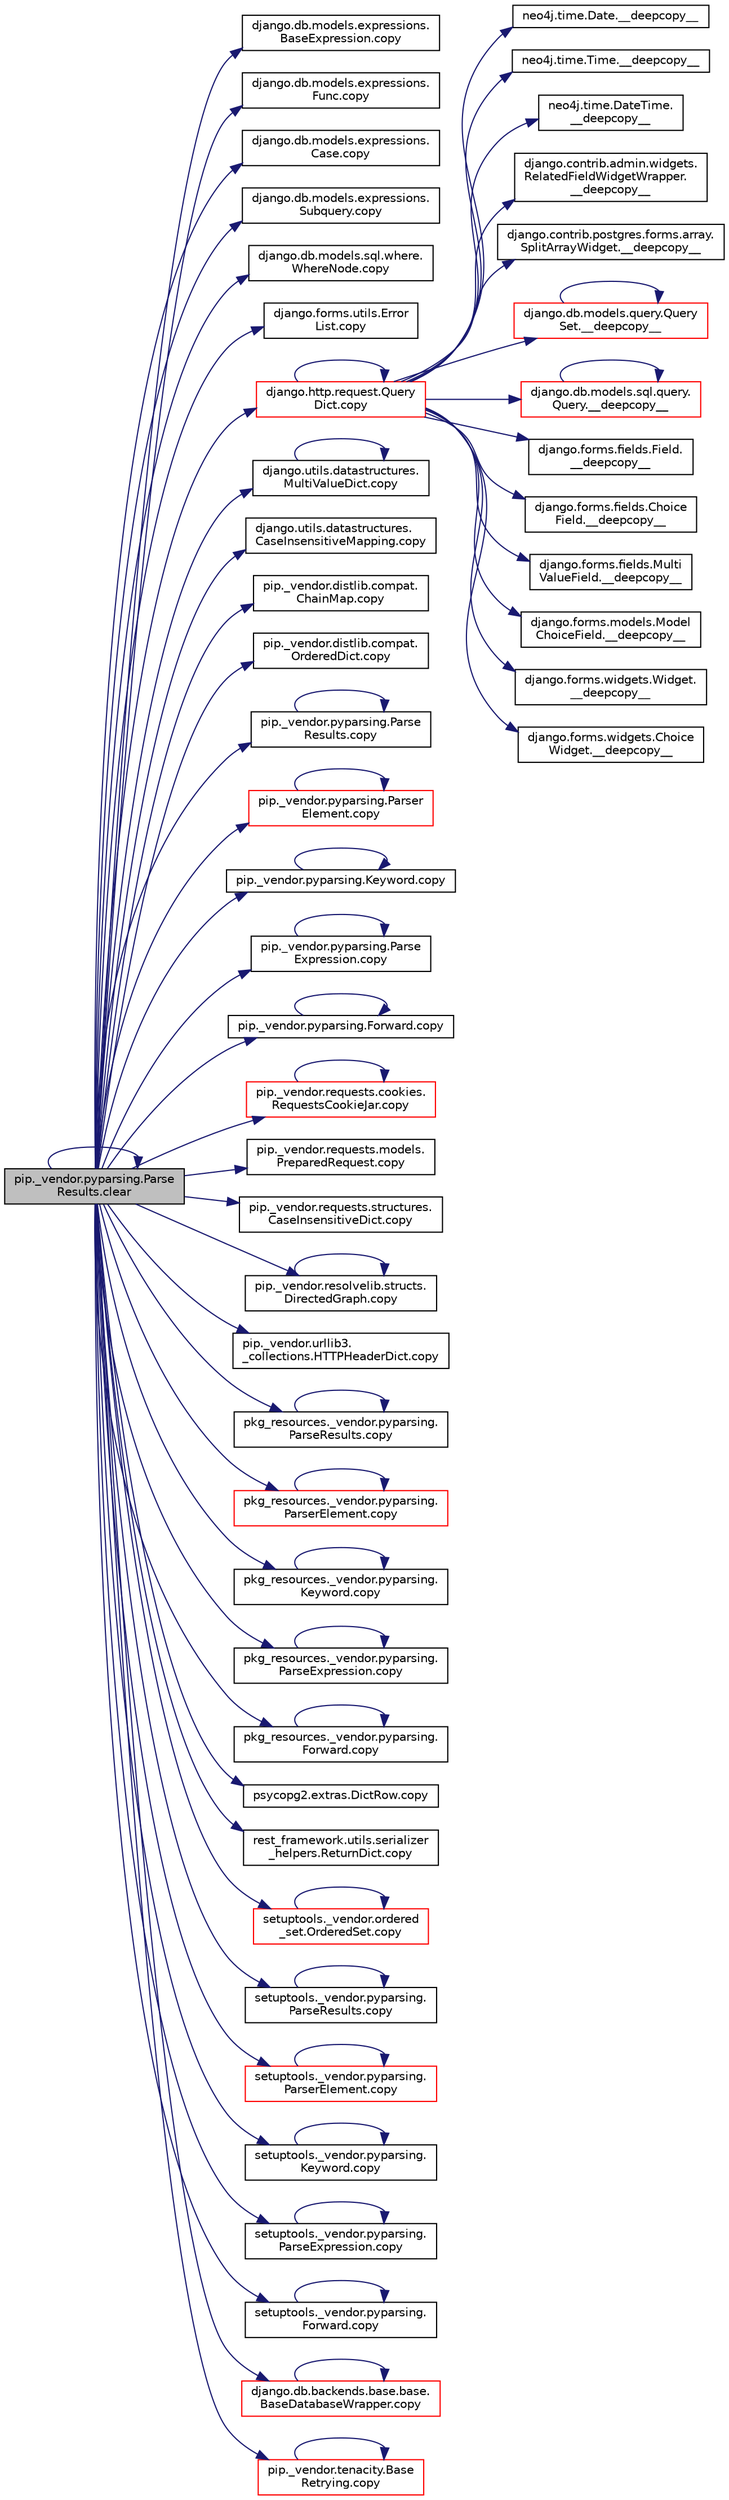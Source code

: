 digraph "pip._vendor.pyparsing.ParseResults.clear"
{
 // LATEX_PDF_SIZE
  edge [fontname="Helvetica",fontsize="10",labelfontname="Helvetica",labelfontsize="10"];
  node [fontname="Helvetica",fontsize="10",shape=record];
  rankdir="LR";
  Node1 [label="pip._vendor.pyparsing.Parse\lResults.clear",height=0.2,width=0.4,color="black", fillcolor="grey75", style="filled", fontcolor="black",tooltip=" "];
  Node1 -> Node1 [color="midnightblue",fontsize="10",style="solid",fontname="Helvetica"];
  Node1 -> Node2 [color="midnightblue",fontsize="10",style="solid",fontname="Helvetica"];
  Node2 [label="django.db.models.expressions.\lBaseExpression.copy",height=0.2,width=0.4,color="black", fillcolor="white", style="filled",URL="$de/d6b/classdjango_1_1db_1_1models_1_1expressions_1_1_base_expression.html#afa2dc964631476d4b33896c1d8fbb291",tooltip=" "];
  Node1 -> Node3 [color="midnightblue",fontsize="10",style="solid",fontname="Helvetica"];
  Node3 [label="django.db.models.expressions.\lFunc.copy",height=0.2,width=0.4,color="black", fillcolor="white", style="filled",URL="$d8/d57/classdjango_1_1db_1_1models_1_1expressions_1_1_func.html#a46db61ba5b52127f08d7efb8b7d1ddd2",tooltip=" "];
  Node1 -> Node4 [color="midnightblue",fontsize="10",style="solid",fontname="Helvetica"];
  Node4 [label="django.db.models.expressions.\lCase.copy",height=0.2,width=0.4,color="black", fillcolor="white", style="filled",URL="$dc/dfd/classdjango_1_1db_1_1models_1_1expressions_1_1_case.html#aceed1eda89585762f9ab19160209a3d7",tooltip=" "];
  Node1 -> Node5 [color="midnightblue",fontsize="10",style="solid",fontname="Helvetica"];
  Node5 [label="django.db.models.expressions.\lSubquery.copy",height=0.2,width=0.4,color="black", fillcolor="white", style="filled",URL="$d9/dc7/classdjango_1_1db_1_1models_1_1expressions_1_1_subquery.html#a3b4faa6d47d163289d175dd11e0aeec8",tooltip=" "];
  Node1 -> Node6 [color="midnightblue",fontsize="10",style="solid",fontname="Helvetica"];
  Node6 [label="django.db.models.sql.where.\lWhereNode.copy",height=0.2,width=0.4,color="black", fillcolor="white", style="filled",URL="$db/da3/classdjango_1_1db_1_1models_1_1sql_1_1where_1_1_where_node.html#aca6b303a34ab7ee1b8f08ffbe3a74856",tooltip=" "];
  Node1 -> Node7 [color="midnightblue",fontsize="10",style="solid",fontname="Helvetica"];
  Node7 [label="django.forms.utils.Error\lList.copy",height=0.2,width=0.4,color="black", fillcolor="white", style="filled",URL="$da/def/classdjango_1_1forms_1_1utils_1_1_error_list.html#ad1519f3b1cd301dc53dce8a20258b660",tooltip=" "];
  Node1 -> Node8 [color="midnightblue",fontsize="10",style="solid",fontname="Helvetica"];
  Node8 [label="django.http.request.Query\lDict.copy",height=0.2,width=0.4,color="red", fillcolor="white", style="filled",URL="$d3/dd6/classdjango_1_1http_1_1request_1_1_query_dict.html#ae0e3cea351ea34f0e9139f73870da81e",tooltip=" "];
  Node8 -> Node9 [color="midnightblue",fontsize="10",style="solid",fontname="Helvetica"];
  Node9 [label="neo4j.time.Date.__deepcopy__",height=0.2,width=0.4,color="black", fillcolor="white", style="filled",URL="$d1/d6f/classneo4j_1_1time_1_1_date.html#a1ef89be8a7b1993f02bb0267c8c4ee37",tooltip=" "];
  Node8 -> Node10 [color="midnightblue",fontsize="10",style="solid",fontname="Helvetica"];
  Node10 [label="neo4j.time.Time.__deepcopy__",height=0.2,width=0.4,color="black", fillcolor="white", style="filled",URL="$db/d2a/classneo4j_1_1time_1_1_time.html#aa24d1dfef70b4976848f7c06b94ef234",tooltip=" "];
  Node8 -> Node11 [color="midnightblue",fontsize="10",style="solid",fontname="Helvetica"];
  Node11 [label="neo4j.time.DateTime.\l__deepcopy__",height=0.2,width=0.4,color="black", fillcolor="white", style="filled",URL="$d4/dcd/classneo4j_1_1time_1_1_date_time.html#a7b2862bdc94bc1dbcf220c896fd5f85c",tooltip=" "];
  Node8 -> Node12 [color="midnightblue",fontsize="10",style="solid",fontname="Helvetica"];
  Node12 [label="django.contrib.admin.widgets.\lRelatedFieldWidgetWrapper.\l__deepcopy__",height=0.2,width=0.4,color="black", fillcolor="white", style="filled",URL="$d0/df0/classdjango_1_1contrib_1_1admin_1_1widgets_1_1_related_field_widget_wrapper.html#ad065c20a49a827c7ec7a58d107b9c7a0",tooltip=" "];
  Node8 -> Node13 [color="midnightblue",fontsize="10",style="solid",fontname="Helvetica"];
  Node13 [label="django.contrib.postgres.forms.array.\lSplitArrayWidget.__deepcopy__",height=0.2,width=0.4,color="black", fillcolor="white", style="filled",URL="$d3/d50/classdjango_1_1contrib_1_1postgres_1_1forms_1_1array_1_1_split_array_widget.html#a605187e5bc3d790a53c0cc1f4b1b82fe",tooltip=" "];
  Node8 -> Node14 [color="midnightblue",fontsize="10",style="solid",fontname="Helvetica"];
  Node14 [label="django.db.models.query.Query\lSet.__deepcopy__",height=0.2,width=0.4,color="red", fillcolor="white", style="filled",URL="$dd/d94/classdjango_1_1db_1_1models_1_1query_1_1_query_set.html#a280d2ca40012f7711a9d604568dc45a5",tooltip="PYTHON MAGIC METHODS #."];
  Node14 -> Node14 [color="midnightblue",fontsize="10",style="solid",fontname="Helvetica"];
  Node8 -> Node47 [color="midnightblue",fontsize="10",style="solid",fontname="Helvetica"];
  Node47 [label="django.db.models.sql.query.\lQuery.__deepcopy__",height=0.2,width=0.4,color="red", fillcolor="white", style="filled",URL="$d6/d30/classdjango_1_1db_1_1models_1_1sql_1_1query_1_1_query.html#a47d0b39c5cf5d7f03c4ce7f394792e9e",tooltip=" "];
  Node47 -> Node47 [color="midnightblue",fontsize="10",style="solid",fontname="Helvetica"];
  Node8 -> Node5505 [color="midnightblue",fontsize="10",style="solid",fontname="Helvetica"];
  Node5505 [label="django.forms.fields.Field.\l__deepcopy__",height=0.2,width=0.4,color="black", fillcolor="white", style="filled",URL="$d2/d0d/classdjango_1_1forms_1_1fields_1_1_field.html#a2d39a693e06a6b0f1d1b9b75943fe735",tooltip=" "];
  Node8 -> Node5506 [color="midnightblue",fontsize="10",style="solid",fontname="Helvetica"];
  Node5506 [label="django.forms.fields.Choice\lField.__deepcopy__",height=0.2,width=0.4,color="black", fillcolor="white", style="filled",URL="$de/d1b/classdjango_1_1forms_1_1fields_1_1_choice_field.html#a0a30d82d0dd62440941d1832a904820a",tooltip=" "];
  Node8 -> Node5507 [color="midnightblue",fontsize="10",style="solid",fontname="Helvetica"];
  Node5507 [label="django.forms.fields.Multi\lValueField.__deepcopy__",height=0.2,width=0.4,color="black", fillcolor="white", style="filled",URL="$da/dea/classdjango_1_1forms_1_1fields_1_1_multi_value_field.html#aa2a133874c0882796db1c769be10a7aa",tooltip=" "];
  Node8 -> Node5508 [color="midnightblue",fontsize="10",style="solid",fontname="Helvetica"];
  Node5508 [label="django.forms.models.Model\lChoiceField.__deepcopy__",height=0.2,width=0.4,color="black", fillcolor="white", style="filled",URL="$d9/d46/classdjango_1_1forms_1_1models_1_1_model_choice_field.html#a9b7d6c0a491c8ab8c38e47bfc6221dfa",tooltip=" "];
  Node8 -> Node5509 [color="midnightblue",fontsize="10",style="solid",fontname="Helvetica"];
  Node5509 [label="django.forms.widgets.Widget.\l__deepcopy__",height=0.2,width=0.4,color="black", fillcolor="white", style="filled",URL="$d4/d5e/classdjango_1_1forms_1_1widgets_1_1_widget.html#ad2dc9b411479e81513cb9bda9a61dc1f",tooltip=" "];
  Node8 -> Node5510 [color="midnightblue",fontsize="10",style="solid",fontname="Helvetica"];
  Node5510 [label="django.forms.widgets.Choice\lWidget.__deepcopy__",height=0.2,width=0.4,color="black", fillcolor="white", style="filled",URL="$d5/d18/classdjango_1_1forms_1_1widgets_1_1_choice_widget.html#ac72e9a25cf0e98d3b1da711ed0e3d7ea",tooltip=" "];
  Node8 -> Node8 [color="midnightblue",fontsize="10",style="solid",fontname="Helvetica"];
  Node1 -> Node1522 [color="midnightblue",fontsize="10",style="solid",fontname="Helvetica"];
  Node1522 [label="django.utils.datastructures.\lMultiValueDict.copy",height=0.2,width=0.4,color="black", fillcolor="white", style="filled",URL="$d5/d02/classdjango_1_1utils_1_1datastructures_1_1_multi_value_dict.html#abdabfcb518a82359daae7eca32c1eb71",tooltip=" "];
  Node1522 -> Node1522 [color="midnightblue",fontsize="10",style="solid",fontname="Helvetica"];
  Node1 -> Node1523 [color="midnightblue",fontsize="10",style="solid",fontname="Helvetica"];
  Node1523 [label="django.utils.datastructures.\lCaseInsensitiveMapping.copy",height=0.2,width=0.4,color="black", fillcolor="white", style="filled",URL="$d4/dc5/classdjango_1_1utils_1_1datastructures_1_1_case_insensitive_mapping.html#a4d2b3c5a2b46d9c9345350692654d1ba",tooltip=" "];
  Node1 -> Node1524 [color="midnightblue",fontsize="10",style="solid",fontname="Helvetica"];
  Node1524 [label="pip._vendor.distlib.compat.\lChainMap.copy",height=0.2,width=0.4,color="black", fillcolor="white", style="filled",URL="$d2/d2d/classpip_1_1__vendor_1_1distlib_1_1compat_1_1_chain_map.html#a79bb031e9815e2b0758e592e77fee435",tooltip=" "];
  Node1 -> Node1525 [color="midnightblue",fontsize="10",style="solid",fontname="Helvetica"];
  Node1525 [label="pip._vendor.distlib.compat.\lOrderedDict.copy",height=0.2,width=0.4,color="black", fillcolor="white", style="filled",URL="$d8/dae/classpip_1_1__vendor_1_1distlib_1_1compat_1_1_ordered_dict.html#aeb6f65561b7f0b7502e895d21754dc87",tooltip=" "];
  Node1 -> Node1526 [color="midnightblue",fontsize="10",style="solid",fontname="Helvetica"];
  Node1526 [label="pip._vendor.pyparsing.Parse\lResults.copy",height=0.2,width=0.4,color="black", fillcolor="white", style="filled",URL="$d3/d5b/classpip_1_1__vendor_1_1pyparsing_1_1_parse_results.html#ad78b103022f20dd4457aea6f28db7cf3",tooltip=" "];
  Node1526 -> Node1526 [color="midnightblue",fontsize="10",style="solid",fontname="Helvetica"];
  Node1 -> Node1527 [color="midnightblue",fontsize="10",style="solid",fontname="Helvetica"];
  Node1527 [label="pip._vendor.pyparsing.Parser\lElement.copy",height=0.2,width=0.4,color="red", fillcolor="white", style="filled",URL="$df/d7f/classpip_1_1__vendor_1_1pyparsing_1_1_parser_element.html#a75be54cde38c4a6293d9518caf6fc43b",tooltip=" "];
  Node1527 -> Node1527 [color="midnightblue",fontsize="10",style="solid",fontname="Helvetica"];
  Node1 -> Node1556 [color="midnightblue",fontsize="10",style="solid",fontname="Helvetica"];
  Node1556 [label="pip._vendor.pyparsing.Keyword.copy",height=0.2,width=0.4,color="black", fillcolor="white", style="filled",URL="$d3/d6f/classpip_1_1__vendor_1_1pyparsing_1_1_keyword.html#afff45f4f834d3fd2e30847f31978fe81",tooltip=" "];
  Node1556 -> Node1556 [color="midnightblue",fontsize="10",style="solid",fontname="Helvetica"];
  Node1 -> Node1557 [color="midnightblue",fontsize="10",style="solid",fontname="Helvetica"];
  Node1557 [label="pip._vendor.pyparsing.Parse\lExpression.copy",height=0.2,width=0.4,color="black", fillcolor="white", style="filled",URL="$d3/d90/classpip_1_1__vendor_1_1pyparsing_1_1_parse_expression.html#a86fe5bce370ec91fa10691ae2b0cb07a",tooltip=" "];
  Node1557 -> Node1557 [color="midnightblue",fontsize="10",style="solid",fontname="Helvetica"];
  Node1 -> Node1558 [color="midnightblue",fontsize="10",style="solid",fontname="Helvetica"];
  Node1558 [label="pip._vendor.pyparsing.Forward.copy",height=0.2,width=0.4,color="black", fillcolor="white", style="filled",URL="$de/dd9/classpip_1_1__vendor_1_1pyparsing_1_1_forward.html#a7adf9a89cc8eee3ce83a1dc689bdeb7e",tooltip=" "];
  Node1558 -> Node1558 [color="midnightblue",fontsize="10",style="solid",fontname="Helvetica"];
  Node1 -> Node1559 [color="midnightblue",fontsize="10",style="solid",fontname="Helvetica"];
  Node1559 [label="pip._vendor.requests.cookies.\lRequestsCookieJar.copy",height=0.2,width=0.4,color="red", fillcolor="white", style="filled",URL="$d9/d08/classpip_1_1__vendor_1_1requests_1_1cookies_1_1_requests_cookie_jar.html#a801ff4488eff857bc42bd3bf58972ad3",tooltip=" "];
  Node1559 -> Node1559 [color="midnightblue",fontsize="10",style="solid",fontname="Helvetica"];
  Node1 -> Node1561 [color="midnightblue",fontsize="10",style="solid",fontname="Helvetica"];
  Node1561 [label="pip._vendor.requests.models.\lPreparedRequest.copy",height=0.2,width=0.4,color="black", fillcolor="white", style="filled",URL="$d2/d5c/classpip_1_1__vendor_1_1requests_1_1models_1_1_prepared_request.html#a5b5d99f03817bf8a966f5e83fcd099d3",tooltip=" "];
  Node1 -> Node1562 [color="midnightblue",fontsize="10",style="solid",fontname="Helvetica"];
  Node1562 [label="pip._vendor.requests.structures.\lCaseInsensitiveDict.copy",height=0.2,width=0.4,color="black", fillcolor="white", style="filled",URL="$d3/de3/classpip_1_1__vendor_1_1requests_1_1structures_1_1_case_insensitive_dict.html#ab09b26ce2f2055bd81f41caa028d0a0d",tooltip=" "];
  Node1 -> Node1563 [color="midnightblue",fontsize="10",style="solid",fontname="Helvetica"];
  Node1563 [label="pip._vendor.resolvelib.structs.\lDirectedGraph.copy",height=0.2,width=0.4,color="black", fillcolor="white", style="filled",URL="$df/de0/classpip_1_1__vendor_1_1resolvelib_1_1structs_1_1_directed_graph.html#ab09f3a6d77cd6cd7054fd4910e89ce9a",tooltip=" "];
  Node1563 -> Node1563 [color="midnightblue",fontsize="10",style="solid",fontname="Helvetica"];
  Node1 -> Node1564 [color="midnightblue",fontsize="10",style="solid",fontname="Helvetica"];
  Node1564 [label="pip._vendor.urllib3.\l_collections.HTTPHeaderDict.copy",height=0.2,width=0.4,color="black", fillcolor="white", style="filled",URL="$d8/dc7/classpip_1_1__vendor_1_1urllib3_1_1__collections_1_1_h_t_t_p_header_dict.html#ab5c4bd378ca90dc502b78b3664f50b94",tooltip=" "];
  Node1 -> Node1565 [color="midnightblue",fontsize="10",style="solid",fontname="Helvetica"];
  Node1565 [label="pkg_resources._vendor.pyparsing.\lParseResults.copy",height=0.2,width=0.4,color="black", fillcolor="white", style="filled",URL="$d3/d93/classpkg__resources_1_1__vendor_1_1pyparsing_1_1_parse_results.html#a2a61c21c96962723ec37cbbec5f3e583",tooltip=" "];
  Node1565 -> Node1565 [color="midnightblue",fontsize="10",style="solid",fontname="Helvetica"];
  Node1 -> Node1566 [color="midnightblue",fontsize="10",style="solid",fontname="Helvetica"];
  Node1566 [label="pkg_resources._vendor.pyparsing.\lParserElement.copy",height=0.2,width=0.4,color="red", fillcolor="white", style="filled",URL="$de/df0/classpkg__resources_1_1__vendor_1_1pyparsing_1_1_parser_element.html#a4bd956ef315744a6fda3bfa660121750",tooltip=" "];
  Node1566 -> Node1566 [color="midnightblue",fontsize="10",style="solid",fontname="Helvetica"];
  Node1 -> Node1570 [color="midnightblue",fontsize="10",style="solid",fontname="Helvetica"];
  Node1570 [label="pkg_resources._vendor.pyparsing.\lKeyword.copy",height=0.2,width=0.4,color="black", fillcolor="white", style="filled",URL="$d2/d24/classpkg__resources_1_1__vendor_1_1pyparsing_1_1_keyword.html#a52488aef63a7f6685d6f7f647c571fec",tooltip=" "];
  Node1570 -> Node1570 [color="midnightblue",fontsize="10",style="solid",fontname="Helvetica"];
  Node1 -> Node1571 [color="midnightblue",fontsize="10",style="solid",fontname="Helvetica"];
  Node1571 [label="pkg_resources._vendor.pyparsing.\lParseExpression.copy",height=0.2,width=0.4,color="black", fillcolor="white", style="filled",URL="$d4/d3a/classpkg__resources_1_1__vendor_1_1pyparsing_1_1_parse_expression.html#a933c4e7e560659c0b4db924fc3ee65bf",tooltip=" "];
  Node1571 -> Node1571 [color="midnightblue",fontsize="10",style="solid",fontname="Helvetica"];
  Node1 -> Node1572 [color="midnightblue",fontsize="10",style="solid",fontname="Helvetica"];
  Node1572 [label="pkg_resources._vendor.pyparsing.\lForward.copy",height=0.2,width=0.4,color="black", fillcolor="white", style="filled",URL="$da/d8a/classpkg__resources_1_1__vendor_1_1pyparsing_1_1_forward.html#a6fbcb53f442c389dce526b5e503c48a6",tooltip=" "];
  Node1572 -> Node1572 [color="midnightblue",fontsize="10",style="solid",fontname="Helvetica"];
  Node1 -> Node1573 [color="midnightblue",fontsize="10",style="solid",fontname="Helvetica"];
  Node1573 [label="psycopg2.extras.DictRow.copy",height=0.2,width=0.4,color="black", fillcolor="white", style="filled",URL="$dc/d7b/classpsycopg2_1_1extras_1_1_dict_row.html#ad8635e0a7849a196e38b232c83cf5af3",tooltip=" "];
  Node1 -> Node1574 [color="midnightblue",fontsize="10",style="solid",fontname="Helvetica"];
  Node1574 [label="rest_framework.utils.serializer\l_helpers.ReturnDict.copy",height=0.2,width=0.4,color="black", fillcolor="white", style="filled",URL="$d5/d3a/classrest__framework_1_1utils_1_1serializer__helpers_1_1_return_dict.html#acf2178cabe9985c090aae274dc9fe991",tooltip=" "];
  Node1 -> Node1575 [color="midnightblue",fontsize="10",style="solid",fontname="Helvetica"];
  Node1575 [label="setuptools._vendor.ordered\l_set.OrderedSet.copy",height=0.2,width=0.4,color="red", fillcolor="white", style="filled",URL="$d0/d40/classsetuptools_1_1__vendor_1_1ordered__set_1_1_ordered_set.html#a84224c403039b9dac5d2794d85073053",tooltip=" "];
  Node1575 -> Node1575 [color="midnightblue",fontsize="10",style="solid",fontname="Helvetica"];
  Node1 -> Node2211 [color="midnightblue",fontsize="10",style="solid",fontname="Helvetica"];
  Node2211 [label="setuptools._vendor.pyparsing.\lParseResults.copy",height=0.2,width=0.4,color="black", fillcolor="white", style="filled",URL="$df/d77/classsetuptools_1_1__vendor_1_1pyparsing_1_1_parse_results.html#a5783f341eb651c8c6e2f3b0713afe18b",tooltip=" "];
  Node2211 -> Node2211 [color="midnightblue",fontsize="10",style="solid",fontname="Helvetica"];
  Node1 -> Node2212 [color="midnightblue",fontsize="10",style="solid",fontname="Helvetica"];
  Node2212 [label="setuptools._vendor.pyparsing.\lParserElement.copy",height=0.2,width=0.4,color="red", fillcolor="white", style="filled",URL="$d9/d25/classsetuptools_1_1__vendor_1_1pyparsing_1_1_parser_element.html#a8bb074071dc9fc5f473a5e93459b8ddb",tooltip=" "];
  Node2212 -> Node2212 [color="midnightblue",fontsize="10",style="solid",fontname="Helvetica"];
  Node1 -> Node2216 [color="midnightblue",fontsize="10",style="solid",fontname="Helvetica"];
  Node2216 [label="setuptools._vendor.pyparsing.\lKeyword.copy",height=0.2,width=0.4,color="black", fillcolor="white", style="filled",URL="$db/d21/classsetuptools_1_1__vendor_1_1pyparsing_1_1_keyword.html#a4755042f0debfca0e86a468001a77957",tooltip=" "];
  Node2216 -> Node2216 [color="midnightblue",fontsize="10",style="solid",fontname="Helvetica"];
  Node1 -> Node2217 [color="midnightblue",fontsize="10",style="solid",fontname="Helvetica"];
  Node2217 [label="setuptools._vendor.pyparsing.\lParseExpression.copy",height=0.2,width=0.4,color="black", fillcolor="white", style="filled",URL="$d5/d4b/classsetuptools_1_1__vendor_1_1pyparsing_1_1_parse_expression.html#a89003b24141914059976d66bd492f161",tooltip=" "];
  Node2217 -> Node2217 [color="midnightblue",fontsize="10",style="solid",fontname="Helvetica"];
  Node1 -> Node2218 [color="midnightblue",fontsize="10",style="solid",fontname="Helvetica"];
  Node2218 [label="setuptools._vendor.pyparsing.\lForward.copy",height=0.2,width=0.4,color="black", fillcolor="white", style="filled",URL="$d2/ddc/classsetuptools_1_1__vendor_1_1pyparsing_1_1_forward.html#ab4bece014b10ec330acf69fb8aaa36ab",tooltip=" "];
  Node2218 -> Node2218 [color="midnightblue",fontsize="10",style="solid",fontname="Helvetica"];
  Node1 -> Node516 [color="midnightblue",fontsize="10",style="solid",fontname="Helvetica"];
  Node516 [label="django.db.backends.base.base.\lBaseDatabaseWrapper.copy",height=0.2,width=0.4,color="red", fillcolor="white", style="filled",URL="$d2/d62/classdjango_1_1db_1_1backends_1_1base_1_1base_1_1_base_database_wrapper.html#a0957cec6cdc61cd177397273bb476834",tooltip=" "];
  Node516 -> Node516 [color="midnightblue",fontsize="10",style="solid",fontname="Helvetica"];
  Node1 -> Node2219 [color="midnightblue",fontsize="10",style="solid",fontname="Helvetica"];
  Node2219 [label="pip._vendor.tenacity.Base\lRetrying.copy",height=0.2,width=0.4,color="red", fillcolor="white", style="filled",URL="$d2/d69/classpip_1_1__vendor_1_1tenacity_1_1_base_retrying.html#ab5c09e65ae6e2adebba1441b10bd57a9",tooltip=" "];
  Node2219 -> Node2219 [color="midnightblue",fontsize="10",style="solid",fontname="Helvetica"];
}
